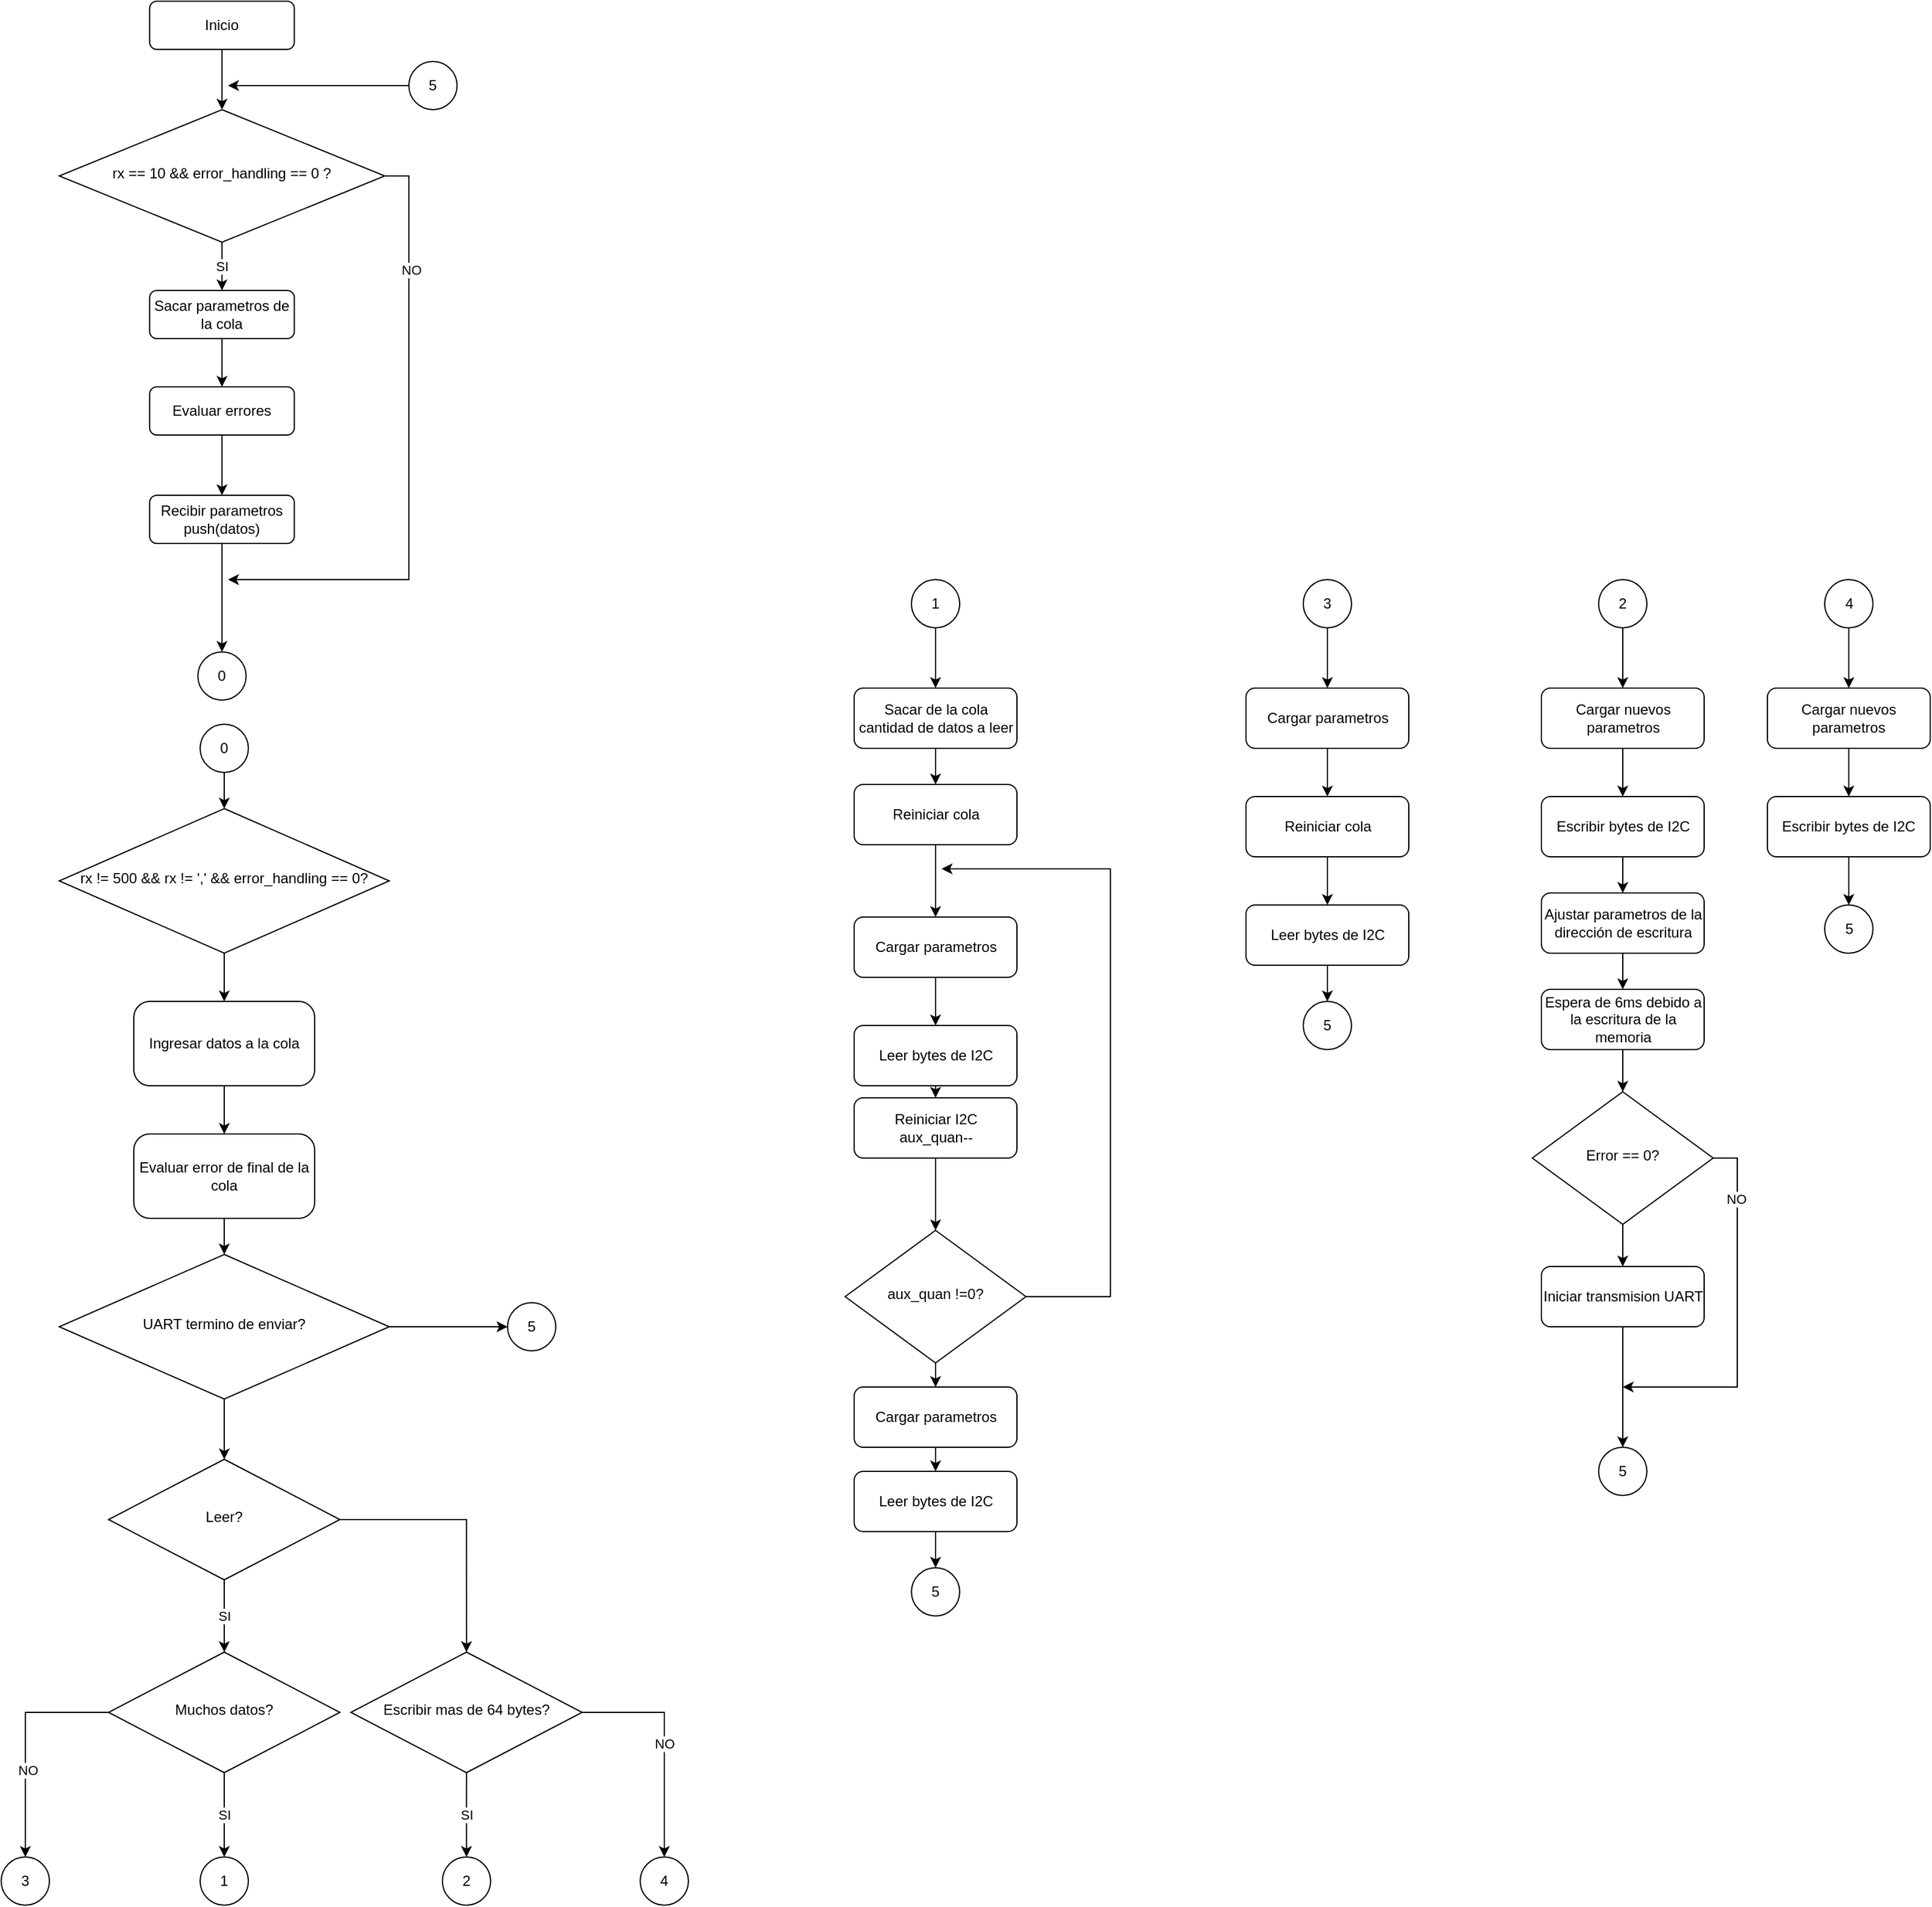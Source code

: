 <mxfile version="14.6.13" type="device"><diagram id="C5RBs43oDa-KdzZeNtuy" name="Page-1"><mxGraphModel dx="2129" dy="2085" grid="1" gridSize="10" guides="1" tooltips="1" connect="1" arrows="1" fold="1" page="1" pageScale="1" pageWidth="827" pageHeight="1169" math="0" shadow="0"><root><mxCell id="WIyWlLk6GJQsqaUBKTNV-0"/><mxCell id="WIyWlLk6GJQsqaUBKTNV-1" parent="WIyWlLk6GJQsqaUBKTNV-0"/><mxCell id="xtfOAQ1Qr5BxmO_fQXpl-72" style="edgeStyle=orthogonalEdgeStyle;rounded=0;orthogonalLoop=1;jettySize=auto;html=1;exitX=0.5;exitY=1;exitDx=0;exitDy=0;" parent="WIyWlLk6GJQsqaUBKTNV-1" source="WIyWlLk6GJQsqaUBKTNV-3" target="xtfOAQ1Qr5BxmO_fQXpl-70" edge="1"><mxGeometry relative="1" as="geometry"/></mxCell><mxCell id="WIyWlLk6GJQsqaUBKTNV-3" value="Inicio" style="rounded=1;whiteSpace=wrap;html=1;fontSize=12;glass=0;strokeWidth=1;shadow=0;" parent="WIyWlLk6GJQsqaUBKTNV-1" vertex="1"><mxGeometry x="163.13" y="-500" width="120" height="40" as="geometry"/></mxCell><mxCell id="xtfOAQ1Qr5BxmO_fQXpl-109" style="edgeStyle=orthogonalEdgeStyle;rounded=0;orthogonalLoop=1;jettySize=auto;html=1;exitX=0.5;exitY=1;exitDx=0;exitDy=0;" parent="WIyWlLk6GJQsqaUBKTNV-1" source="WIyWlLk6GJQsqaUBKTNV-6" edge="1"><mxGeometry relative="1" as="geometry"><mxPoint x="225.005" y="330.004" as="targetPoint"/></mxGeometry></mxCell><mxCell id="WIyWlLk6GJQsqaUBKTNV-6" value="rx != 500 &amp;amp;&amp;amp; rx != ',' &amp;amp;&amp;amp; error_handling == 0?" style="rhombus;whiteSpace=wrap;html=1;shadow=0;fontFamily=Helvetica;fontSize=12;align=center;strokeWidth=1;spacing=6;spacingTop=-4;" parent="WIyWlLk6GJQsqaUBKTNV-1" vertex="1"><mxGeometry x="88.13" y="170" width="273.75" height="120" as="geometry"/></mxCell><mxCell id="Mf2n40xtyY1LIlmmV6OC-1" style="edgeStyle=orthogonalEdgeStyle;rounded=0;orthogonalLoop=1;jettySize=auto;html=1;exitX=0.5;exitY=1;exitDx=0;exitDy=0;entryX=0.5;entryY=0;entryDx=0;entryDy=0;" edge="1" parent="WIyWlLk6GJQsqaUBKTNV-1" source="xtfOAQ1Qr5BxmO_fQXpl-0" target="Mf2n40xtyY1LIlmmV6OC-0"><mxGeometry relative="1" as="geometry"/></mxCell><mxCell id="xtfOAQ1Qr5BxmO_fQXpl-0" value="Sacar parametros de la cola" style="rounded=1;whiteSpace=wrap;html=1;fontSize=12;glass=0;strokeWidth=1;shadow=0;" parent="WIyWlLk6GJQsqaUBKTNV-1" vertex="1"><mxGeometry x="163.13" y="-260" width="120" height="40" as="geometry"/></mxCell><mxCell id="xtfOAQ1Qr5BxmO_fQXpl-73" value="SI" style="edgeStyle=orthogonalEdgeStyle;rounded=0;orthogonalLoop=1;jettySize=auto;html=1;exitX=0.5;exitY=1;exitDx=0;exitDy=0;entryX=0.5;entryY=0;entryDx=0;entryDy=0;" parent="WIyWlLk6GJQsqaUBKTNV-1" source="xtfOAQ1Qr5BxmO_fQXpl-70" target="xtfOAQ1Qr5BxmO_fQXpl-0" edge="1"><mxGeometry relative="1" as="geometry"/></mxCell><mxCell id="Mf2n40xtyY1LIlmmV6OC-3" style="edgeStyle=orthogonalEdgeStyle;rounded=0;orthogonalLoop=1;jettySize=auto;html=1;exitX=1;exitY=0.5;exitDx=0;exitDy=0;" edge="1" parent="WIyWlLk6GJQsqaUBKTNV-1" source="xtfOAQ1Qr5BxmO_fQXpl-70"><mxGeometry relative="1" as="geometry"><mxPoint x="228.13" y="-20" as="targetPoint"/><Array as="points"><mxPoint x="378.13" y="-355"/><mxPoint x="378.13" y="-20"/></Array></mxGeometry></mxCell><mxCell id="Mf2n40xtyY1LIlmmV6OC-10" value="NO" style="edgeLabel;html=1;align=center;verticalAlign=middle;resizable=0;points=[];" vertex="1" connectable="0" parent="Mf2n40xtyY1LIlmmV6OC-3"><mxGeometry x="-0.613" y="2" relative="1" as="geometry"><mxPoint as="offset"/></mxGeometry></mxCell><mxCell id="xtfOAQ1Qr5BxmO_fQXpl-70" value="rx == 10 &amp;amp;&amp;amp; error_handling == 0 ?" style="rhombus;whiteSpace=wrap;html=1;shadow=0;fontFamily=Helvetica;fontSize=12;align=center;strokeWidth=1;spacing=6;spacingTop=-4;" parent="WIyWlLk6GJQsqaUBKTNV-1" vertex="1"><mxGeometry x="88.13" y="-410" width="270" height="110" as="geometry"/></mxCell><mxCell id="xtfOAQ1Qr5BxmO_fQXpl-102" style="edgeStyle=orthogonalEdgeStyle;rounded=0;orthogonalLoop=1;jettySize=auto;html=1;exitX=0.5;exitY=1;exitDx=0;exitDy=0;entryX=0.5;entryY=0;entryDx=0;entryDy=0;" parent="WIyWlLk6GJQsqaUBKTNV-1" source="xtfOAQ1Qr5BxmO_fQXpl-101" target="Mf2n40xtyY1LIlmmV6OC-23" edge="1"><mxGeometry relative="1" as="geometry"><mxPoint x="815" y="100" as="targetPoint"/></mxGeometry></mxCell><mxCell id="xtfOAQ1Qr5BxmO_fQXpl-101" value="1" style="ellipse;whiteSpace=wrap;html=1;aspect=fixed;" parent="WIyWlLk6GJQsqaUBKTNV-1" vertex="1"><mxGeometry x="795" y="-20" width="40" height="40" as="geometry"/></mxCell><mxCell id="xtfOAQ1Qr5BxmO_fQXpl-114" value="5" style="ellipse;whiteSpace=wrap;html=1;aspect=fixed;" parent="WIyWlLk6GJQsqaUBKTNV-1" vertex="1"><mxGeometry x="795" y="800" width="40" height="40" as="geometry"/></mxCell><mxCell id="xtfOAQ1Qr5BxmO_fQXpl-131" style="edgeStyle=orthogonalEdgeStyle;rounded=0;orthogonalLoop=1;jettySize=auto;html=1;entryX=0.5;entryY=0;entryDx=0;entryDy=0;" parent="WIyWlLk6GJQsqaUBKTNV-1" source="xtfOAQ1Qr5BxmO_fQXpl-115" edge="1"><mxGeometry relative="1" as="geometry"><mxPoint x="1385" y="70" as="targetPoint"/></mxGeometry></mxCell><mxCell id="xtfOAQ1Qr5BxmO_fQXpl-115" value="2" style="ellipse;whiteSpace=wrap;html=1;aspect=fixed;" parent="WIyWlLk6GJQsqaUBKTNV-1" vertex="1"><mxGeometry x="1365" y="-20" width="40" height="40" as="geometry"/></mxCell><mxCell id="Mf2n40xtyY1LIlmmV6OC-96" style="edgeStyle=orthogonalEdgeStyle;rounded=0;orthogonalLoop=1;jettySize=auto;html=1;exitX=0.5;exitY=1;exitDx=0;exitDy=0;entryX=0.5;entryY=0;entryDx=0;entryDy=0;" edge="1" parent="WIyWlLk6GJQsqaUBKTNV-1" source="xtfOAQ1Qr5BxmO_fQXpl-126" target="Mf2n40xtyY1LIlmmV6OC-94"><mxGeometry relative="1" as="geometry"/></mxCell><mxCell id="xtfOAQ1Qr5BxmO_fQXpl-126" value="Recibir parametros&lt;br&gt;push(datos)" style="rounded=1;whiteSpace=wrap;html=1;fontSize=12;glass=0;strokeWidth=1;shadow=0;" parent="WIyWlLk6GJQsqaUBKTNV-1" vertex="1"><mxGeometry x="163.13" y="-90" width="120" height="40" as="geometry"/></mxCell><mxCell id="OBxxzQudCl43EeS0GUfb-0" value="1" style="ellipse;whiteSpace=wrap;html=1;aspect=fixed;" parent="WIyWlLk6GJQsqaUBKTNV-1" vertex="1"><mxGeometry x="205.01" y="1040" width="40" height="40" as="geometry"/></mxCell><mxCell id="Mf2n40xtyY1LIlmmV6OC-2" style="edgeStyle=orthogonalEdgeStyle;rounded=0;orthogonalLoop=1;jettySize=auto;html=1;exitX=0.5;exitY=1;exitDx=0;exitDy=0;entryX=0.5;entryY=0;entryDx=0;entryDy=0;" edge="1" parent="WIyWlLk6GJQsqaUBKTNV-1" source="Mf2n40xtyY1LIlmmV6OC-0" target="xtfOAQ1Qr5BxmO_fQXpl-126"><mxGeometry relative="1" as="geometry"/></mxCell><mxCell id="Mf2n40xtyY1LIlmmV6OC-0" value="Evaluar errores" style="rounded=1;whiteSpace=wrap;html=1;fontSize=12;glass=0;strokeWidth=1;shadow=0;" vertex="1" parent="WIyWlLk6GJQsqaUBKTNV-1"><mxGeometry x="163.13" y="-180" width="120" height="40" as="geometry"/></mxCell><mxCell id="Mf2n40xtyY1LIlmmV6OC-6" style="edgeStyle=orthogonalEdgeStyle;rounded=0;orthogonalLoop=1;jettySize=auto;html=1;exitX=0.5;exitY=1;exitDx=0;exitDy=0;entryX=0.5;entryY=0;entryDx=0;entryDy=0;" edge="1" parent="WIyWlLk6GJQsqaUBKTNV-1" source="Mf2n40xtyY1LIlmmV6OC-4" target="Mf2n40xtyY1LIlmmV6OC-5"><mxGeometry relative="1" as="geometry"/></mxCell><mxCell id="Mf2n40xtyY1LIlmmV6OC-4" value="Ingresar datos a la cola" style="rounded=1;whiteSpace=wrap;html=1;fontSize=12;glass=0;strokeWidth=1;shadow=0;arcSize=19;" vertex="1" parent="WIyWlLk6GJQsqaUBKTNV-1"><mxGeometry x="150.01" y="330" width="150" height="70" as="geometry"/></mxCell><mxCell id="Mf2n40xtyY1LIlmmV6OC-11" style="edgeStyle=orthogonalEdgeStyle;rounded=0;orthogonalLoop=1;jettySize=auto;html=1;exitX=0.5;exitY=1;exitDx=0;exitDy=0;entryX=0.5;entryY=0;entryDx=0;entryDy=0;" edge="1" parent="WIyWlLk6GJQsqaUBKTNV-1" source="Mf2n40xtyY1LIlmmV6OC-5" target="Mf2n40xtyY1LIlmmV6OC-7"><mxGeometry relative="1" as="geometry"/></mxCell><mxCell id="Mf2n40xtyY1LIlmmV6OC-5" value="Evaluar error de final de la cola" style="rounded=1;whiteSpace=wrap;html=1;fontSize=12;glass=0;strokeWidth=1;shadow=0;arcSize=19;" vertex="1" parent="WIyWlLk6GJQsqaUBKTNV-1"><mxGeometry x="150.01" y="440" width="150" height="70" as="geometry"/></mxCell><mxCell id="Mf2n40xtyY1LIlmmV6OC-14" style="edgeStyle=orthogonalEdgeStyle;rounded=0;orthogonalLoop=1;jettySize=auto;html=1;exitX=0.5;exitY=1;exitDx=0;exitDy=0;" edge="1" parent="WIyWlLk6GJQsqaUBKTNV-1" source="Mf2n40xtyY1LIlmmV6OC-7" target="Mf2n40xtyY1LIlmmV6OC-13"><mxGeometry relative="1" as="geometry"/></mxCell><mxCell id="Mf2n40xtyY1LIlmmV6OC-79" style="edgeStyle=orthogonalEdgeStyle;rounded=0;orthogonalLoop=1;jettySize=auto;html=1;exitX=1;exitY=0.5;exitDx=0;exitDy=0;" edge="1" parent="WIyWlLk6GJQsqaUBKTNV-1" source="Mf2n40xtyY1LIlmmV6OC-7"><mxGeometry relative="1" as="geometry"><mxPoint x="460" y="600" as="targetPoint"/></mxGeometry></mxCell><mxCell id="Mf2n40xtyY1LIlmmV6OC-7" value="UART termino de enviar?" style="rhombus;whiteSpace=wrap;html=1;shadow=0;fontFamily=Helvetica;fontSize=12;align=center;strokeWidth=1;spacing=6;spacingTop=-4;" vertex="1" parent="WIyWlLk6GJQsqaUBKTNV-1"><mxGeometry x="88.13" y="540" width="273.75" height="120" as="geometry"/></mxCell><mxCell id="Mf2n40xtyY1LIlmmV6OC-17" value="SI" style="edgeStyle=orthogonalEdgeStyle;rounded=0;orthogonalLoop=1;jettySize=auto;html=1;exitX=0.5;exitY=1;exitDx=0;exitDy=0;" edge="1" parent="WIyWlLk6GJQsqaUBKTNV-1" source="Mf2n40xtyY1LIlmmV6OC-13" target="Mf2n40xtyY1LIlmmV6OC-15"><mxGeometry relative="1" as="geometry"/></mxCell><mxCell id="Mf2n40xtyY1LIlmmV6OC-19" style="edgeStyle=orthogonalEdgeStyle;rounded=0;orthogonalLoop=1;jettySize=auto;html=1;exitX=1;exitY=0.5;exitDx=0;exitDy=0;entryX=0.5;entryY=0;entryDx=0;entryDy=0;" edge="1" parent="WIyWlLk6GJQsqaUBKTNV-1" source="Mf2n40xtyY1LIlmmV6OC-13" target="Mf2n40xtyY1LIlmmV6OC-20"><mxGeometry relative="1" as="geometry"><mxPoint x="440" y="880" as="targetPoint"/></mxGeometry></mxCell><mxCell id="Mf2n40xtyY1LIlmmV6OC-13" value="Leer?" style="rhombus;whiteSpace=wrap;html=1;shadow=0;fontFamily=Helvetica;fontSize=12;align=center;strokeWidth=1;spacing=6;spacingTop=-4;" vertex="1" parent="WIyWlLk6GJQsqaUBKTNV-1"><mxGeometry x="129.06" y="710" width="191.87" height="100" as="geometry"/></mxCell><mxCell id="Mf2n40xtyY1LIlmmV6OC-18" value="SI" style="edgeStyle=orthogonalEdgeStyle;rounded=0;orthogonalLoop=1;jettySize=auto;html=1;exitX=0.5;exitY=1;exitDx=0;exitDy=0;" edge="1" parent="WIyWlLk6GJQsqaUBKTNV-1" source="Mf2n40xtyY1LIlmmV6OC-15" target="OBxxzQudCl43EeS0GUfb-0"><mxGeometry relative="1" as="geometry"><Array as="points"><mxPoint x="225" y="990"/><mxPoint x="225" y="990"/></Array></mxGeometry></mxCell><mxCell id="Mf2n40xtyY1LIlmmV6OC-46" style="edgeStyle=orthogonalEdgeStyle;rounded=0;orthogonalLoop=1;jettySize=auto;html=1;exitX=0;exitY=0.5;exitDx=0;exitDy=0;entryX=0.5;entryY=0;entryDx=0;entryDy=0;" edge="1" parent="WIyWlLk6GJQsqaUBKTNV-1" source="Mf2n40xtyY1LIlmmV6OC-15" target="Mf2n40xtyY1LIlmmV6OC-47"><mxGeometry relative="1" as="geometry"><mxPoint x="60.0" y="1000" as="targetPoint"/></mxGeometry></mxCell><mxCell id="Mf2n40xtyY1LIlmmV6OC-64" value="NO" style="edgeLabel;html=1;align=center;verticalAlign=middle;resizable=0;points=[];" vertex="1" connectable="0" parent="Mf2n40xtyY1LIlmmV6OC-46"><mxGeometry x="0.235" y="2" relative="1" as="geometry"><mxPoint as="offset"/></mxGeometry></mxCell><mxCell id="Mf2n40xtyY1LIlmmV6OC-15" value="Muchos datos?" style="rhombus;whiteSpace=wrap;html=1;shadow=0;fontFamily=Helvetica;fontSize=12;align=center;strokeWidth=1;spacing=6;spacingTop=-4;" vertex="1" parent="WIyWlLk6GJQsqaUBKTNV-1"><mxGeometry x="129.06" y="870" width="191.87" height="100" as="geometry"/></mxCell><mxCell id="Mf2n40xtyY1LIlmmV6OC-22" value="SI" style="edgeStyle=orthogonalEdgeStyle;rounded=0;orthogonalLoop=1;jettySize=auto;html=1;exitX=0.5;exitY=1;exitDx=0;exitDy=0;entryX=0.5;entryY=0;entryDx=0;entryDy=0;" edge="1" parent="WIyWlLk6GJQsqaUBKTNV-1" source="Mf2n40xtyY1LIlmmV6OC-20" target="Mf2n40xtyY1LIlmmV6OC-21"><mxGeometry relative="1" as="geometry"><Array as="points"><mxPoint x="426" y="990"/><mxPoint x="426" y="990"/></Array></mxGeometry></mxCell><mxCell id="Mf2n40xtyY1LIlmmV6OC-48" value="NO" style="edgeStyle=orthogonalEdgeStyle;rounded=0;orthogonalLoop=1;jettySize=auto;html=1;exitX=1;exitY=0.5;exitDx=0;exitDy=0;entryX=0.5;entryY=0;entryDx=0;entryDy=0;" edge="1" parent="WIyWlLk6GJQsqaUBKTNV-1" source="Mf2n40xtyY1LIlmmV6OC-20" target="Mf2n40xtyY1LIlmmV6OC-49"><mxGeometry relative="1" as="geometry"><mxPoint x="590" y="1000" as="targetPoint"/></mxGeometry></mxCell><mxCell id="Mf2n40xtyY1LIlmmV6OC-20" value="Escribir mas de 64 bytes?" style="rhombus;whiteSpace=wrap;html=1;shadow=0;fontFamily=Helvetica;fontSize=12;align=center;strokeWidth=1;spacing=6;spacingTop=-4;" vertex="1" parent="WIyWlLk6GJQsqaUBKTNV-1"><mxGeometry x="330" y="870" width="191.87" height="100" as="geometry"/></mxCell><mxCell id="Mf2n40xtyY1LIlmmV6OC-21" value="2" style="ellipse;whiteSpace=wrap;html=1;aspect=fixed;" vertex="1" parent="WIyWlLk6GJQsqaUBKTNV-1"><mxGeometry x="405.93" y="1040" width="40" height="40" as="geometry"/></mxCell><mxCell id="Mf2n40xtyY1LIlmmV6OC-26" style="edgeStyle=orthogonalEdgeStyle;rounded=0;orthogonalLoop=1;jettySize=auto;html=1;exitX=0.5;exitY=1;exitDx=0;exitDy=0;entryX=0.5;entryY=0;entryDx=0;entryDy=0;" edge="1" parent="WIyWlLk6GJQsqaUBKTNV-1" source="Mf2n40xtyY1LIlmmV6OC-23" target="Mf2n40xtyY1LIlmmV6OC-25"><mxGeometry relative="1" as="geometry"/></mxCell><mxCell id="Mf2n40xtyY1LIlmmV6OC-23" value="Sacar de la cola cantidad de datos a leer" style="rounded=1;whiteSpace=wrap;html=1;" vertex="1" parent="WIyWlLk6GJQsqaUBKTNV-1"><mxGeometry x="747.5" y="70" width="135" height="50" as="geometry"/></mxCell><mxCell id="Mf2n40xtyY1LIlmmV6OC-33" style="edgeStyle=orthogonalEdgeStyle;rounded=0;orthogonalLoop=1;jettySize=auto;html=1;exitX=0.5;exitY=1;exitDx=0;exitDy=0;entryX=0.5;entryY=0;entryDx=0;entryDy=0;" edge="1" parent="WIyWlLk6GJQsqaUBKTNV-1" source="Mf2n40xtyY1LIlmmV6OC-25" target="Mf2n40xtyY1LIlmmV6OC-30"><mxGeometry relative="1" as="geometry"/></mxCell><mxCell id="Mf2n40xtyY1LIlmmV6OC-25" value="Reiniciar cola" style="rounded=1;whiteSpace=wrap;html=1;" vertex="1" parent="WIyWlLk6GJQsqaUBKTNV-1"><mxGeometry x="747.5" y="150" width="135" height="50" as="geometry"/></mxCell><mxCell id="Mf2n40xtyY1LIlmmV6OC-38" style="edgeStyle=orthogonalEdgeStyle;rounded=0;orthogonalLoop=1;jettySize=auto;html=1;exitX=1;exitY=0.5;exitDx=0;exitDy=0;" edge="1" parent="WIyWlLk6GJQsqaUBKTNV-1" source="Mf2n40xtyY1LIlmmV6OC-27"><mxGeometry relative="1" as="geometry"><mxPoint x="820" y="220" as="targetPoint"/><Array as="points"><mxPoint x="960" y="575"/><mxPoint x="960" y="220"/></Array></mxGeometry></mxCell><mxCell id="Mf2n40xtyY1LIlmmV6OC-99" style="edgeStyle=orthogonalEdgeStyle;rounded=0;orthogonalLoop=1;jettySize=auto;html=1;exitX=0.5;exitY=1;exitDx=0;exitDy=0;" edge="1" parent="WIyWlLk6GJQsqaUBKTNV-1" source="Mf2n40xtyY1LIlmmV6OC-27" target="Mf2n40xtyY1LIlmmV6OC-41"><mxGeometry relative="1" as="geometry"/></mxCell><mxCell id="Mf2n40xtyY1LIlmmV6OC-27" value="aux_quan !=0?" style="rhombus;whiteSpace=wrap;html=1;shadow=0;fontFamily=Helvetica;fontSize=12;align=center;strokeWidth=1;spacing=6;spacingTop=-4;" vertex="1" parent="WIyWlLk6GJQsqaUBKTNV-1"><mxGeometry x="740" y="520" width="150" height="110" as="geometry"/></mxCell><mxCell id="Mf2n40xtyY1LIlmmV6OC-32" style="edgeStyle=orthogonalEdgeStyle;rounded=0;orthogonalLoop=1;jettySize=auto;html=1;exitX=0.5;exitY=1;exitDx=0;exitDy=0;entryX=0.5;entryY=0;entryDx=0;entryDy=0;" edge="1" parent="WIyWlLk6GJQsqaUBKTNV-1" source="Mf2n40xtyY1LIlmmV6OC-30" target="Mf2n40xtyY1LIlmmV6OC-31"><mxGeometry relative="1" as="geometry"/></mxCell><mxCell id="Mf2n40xtyY1LIlmmV6OC-30" value="Cargar parametros" style="rounded=1;whiteSpace=wrap;html=1;" vertex="1" parent="WIyWlLk6GJQsqaUBKTNV-1"><mxGeometry x="747.5" y="260" width="135" height="50" as="geometry"/></mxCell><mxCell id="Mf2n40xtyY1LIlmmV6OC-36" style="edgeStyle=orthogonalEdgeStyle;rounded=0;orthogonalLoop=1;jettySize=auto;html=1;exitX=0.5;exitY=1;exitDx=0;exitDy=0;entryX=0.5;entryY=0;entryDx=0;entryDy=0;" edge="1" parent="WIyWlLk6GJQsqaUBKTNV-1" source="Mf2n40xtyY1LIlmmV6OC-31" target="Mf2n40xtyY1LIlmmV6OC-35"><mxGeometry relative="1" as="geometry"/></mxCell><mxCell id="Mf2n40xtyY1LIlmmV6OC-31" value="Leer bytes de I2C" style="rounded=1;whiteSpace=wrap;html=1;" vertex="1" parent="WIyWlLk6GJQsqaUBKTNV-1"><mxGeometry x="747.5" y="350" width="135" height="50" as="geometry"/></mxCell><mxCell id="Mf2n40xtyY1LIlmmV6OC-37" style="edgeStyle=orthogonalEdgeStyle;rounded=0;orthogonalLoop=1;jettySize=auto;html=1;exitX=0.5;exitY=1;exitDx=0;exitDy=0;entryX=0.5;entryY=0;entryDx=0;entryDy=0;" edge="1" parent="WIyWlLk6GJQsqaUBKTNV-1" source="Mf2n40xtyY1LIlmmV6OC-35" target="Mf2n40xtyY1LIlmmV6OC-27"><mxGeometry relative="1" as="geometry"/></mxCell><mxCell id="Mf2n40xtyY1LIlmmV6OC-35" value="Reiniciar I2C&lt;br&gt;aux_quan--" style="rounded=1;whiteSpace=wrap;html=1;" vertex="1" parent="WIyWlLk6GJQsqaUBKTNV-1"><mxGeometry x="747.5" y="410" width="135" height="50" as="geometry"/></mxCell><mxCell id="Mf2n40xtyY1LIlmmV6OC-44" style="edgeStyle=orthogonalEdgeStyle;rounded=0;orthogonalLoop=1;jettySize=auto;html=1;exitX=0.5;exitY=1;exitDx=0;exitDy=0;entryX=0.5;entryY=0;entryDx=0;entryDy=0;" edge="1" parent="WIyWlLk6GJQsqaUBKTNV-1" source="Mf2n40xtyY1LIlmmV6OC-41" target="Mf2n40xtyY1LIlmmV6OC-42"><mxGeometry relative="1" as="geometry"/></mxCell><mxCell id="Mf2n40xtyY1LIlmmV6OC-41" value="Cargar parametros" style="rounded=1;whiteSpace=wrap;html=1;" vertex="1" parent="WIyWlLk6GJQsqaUBKTNV-1"><mxGeometry x="747.5" y="650" width="135" height="50" as="geometry"/></mxCell><mxCell id="Mf2n40xtyY1LIlmmV6OC-45" style="edgeStyle=orthogonalEdgeStyle;rounded=0;orthogonalLoop=1;jettySize=auto;html=1;exitX=0.5;exitY=1;exitDx=0;exitDy=0;entryX=0.5;entryY=0;entryDx=0;entryDy=0;" edge="1" parent="WIyWlLk6GJQsqaUBKTNV-1" source="Mf2n40xtyY1LIlmmV6OC-42" target="xtfOAQ1Qr5BxmO_fQXpl-114"><mxGeometry relative="1" as="geometry"/></mxCell><mxCell id="Mf2n40xtyY1LIlmmV6OC-42" value="Leer bytes de I2C" style="rounded=1;whiteSpace=wrap;html=1;" vertex="1" parent="WIyWlLk6GJQsqaUBKTNV-1"><mxGeometry x="747.5" y="720" width="135" height="50" as="geometry"/></mxCell><mxCell id="Mf2n40xtyY1LIlmmV6OC-47" value="3" style="ellipse;whiteSpace=wrap;html=1;aspect=fixed;" vertex="1" parent="WIyWlLk6GJQsqaUBKTNV-1"><mxGeometry x="40" y="1040" width="40" height="40" as="geometry"/></mxCell><mxCell id="Mf2n40xtyY1LIlmmV6OC-49" value="4" style="ellipse;whiteSpace=wrap;html=1;aspect=fixed;" vertex="1" parent="WIyWlLk6GJQsqaUBKTNV-1"><mxGeometry x="570" y="1040" width="40" height="40" as="geometry"/></mxCell><mxCell id="Mf2n40xtyY1LIlmmV6OC-53" style="edgeStyle=orthogonalEdgeStyle;rounded=0;orthogonalLoop=1;jettySize=auto;html=1;exitX=0.5;exitY=1;exitDx=0;exitDy=0;" edge="1" parent="WIyWlLk6GJQsqaUBKTNV-1" source="Mf2n40xtyY1LIlmmV6OC-51" target="Mf2n40xtyY1LIlmmV6OC-52"><mxGeometry relative="1" as="geometry"/></mxCell><mxCell id="Mf2n40xtyY1LIlmmV6OC-51" value="Cargar nuevos parametros" style="rounded=1;whiteSpace=wrap;html=1;" vertex="1" parent="WIyWlLk6GJQsqaUBKTNV-1"><mxGeometry x="1317.5" y="70" width="135" height="50" as="geometry"/></mxCell><mxCell id="Mf2n40xtyY1LIlmmV6OC-55" style="edgeStyle=orthogonalEdgeStyle;rounded=0;orthogonalLoop=1;jettySize=auto;html=1;exitX=0.5;exitY=1;exitDx=0;exitDy=0;entryX=0.5;entryY=0;entryDx=0;entryDy=0;" edge="1" parent="WIyWlLk6GJQsqaUBKTNV-1" source="Mf2n40xtyY1LIlmmV6OC-52" target="Mf2n40xtyY1LIlmmV6OC-54"><mxGeometry relative="1" as="geometry"/></mxCell><mxCell id="Mf2n40xtyY1LIlmmV6OC-52" value="Escribir bytes de I2C" style="rounded=1;whiteSpace=wrap;html=1;" vertex="1" parent="WIyWlLk6GJQsqaUBKTNV-1"><mxGeometry x="1317.5" y="160" width="135" height="50" as="geometry"/></mxCell><mxCell id="Mf2n40xtyY1LIlmmV6OC-57" style="edgeStyle=orthogonalEdgeStyle;rounded=0;orthogonalLoop=1;jettySize=auto;html=1;exitX=0.5;exitY=1;exitDx=0;exitDy=0;entryX=0.5;entryY=0;entryDx=0;entryDy=0;" edge="1" parent="WIyWlLk6GJQsqaUBKTNV-1" source="Mf2n40xtyY1LIlmmV6OC-54" target="Mf2n40xtyY1LIlmmV6OC-56"><mxGeometry relative="1" as="geometry"/></mxCell><mxCell id="Mf2n40xtyY1LIlmmV6OC-54" value="Ajustar parametros de la dirección de escritura" style="rounded=1;whiteSpace=wrap;html=1;" vertex="1" parent="WIyWlLk6GJQsqaUBKTNV-1"><mxGeometry x="1317.5" y="240" width="135" height="50" as="geometry"/></mxCell><mxCell id="Mf2n40xtyY1LIlmmV6OC-67" style="edgeStyle=orthogonalEdgeStyle;rounded=0;orthogonalLoop=1;jettySize=auto;html=1;entryX=0.5;entryY=0;entryDx=0;entryDy=0;" edge="1" parent="WIyWlLk6GJQsqaUBKTNV-1" source="Mf2n40xtyY1LIlmmV6OC-56" target="Mf2n40xtyY1LIlmmV6OC-68"><mxGeometry relative="1" as="geometry"><mxPoint x="1375" y="440" as="targetPoint"/></mxGeometry></mxCell><mxCell id="Mf2n40xtyY1LIlmmV6OC-56" value="Espera de 6ms debido a la escritura de la memoria" style="rounded=1;whiteSpace=wrap;html=1;" vertex="1" parent="WIyWlLk6GJQsqaUBKTNV-1"><mxGeometry x="1317.5" y="320" width="135" height="50" as="geometry"/></mxCell><mxCell id="Mf2n40xtyY1LIlmmV6OC-83" style="edgeStyle=orthogonalEdgeStyle;rounded=0;orthogonalLoop=1;jettySize=auto;html=1;exitX=0.5;exitY=1;exitDx=0;exitDy=0;entryX=0.5;entryY=0;entryDx=0;entryDy=0;" edge="1" parent="WIyWlLk6GJQsqaUBKTNV-1" source="Mf2n40xtyY1LIlmmV6OC-58" target="Mf2n40xtyY1LIlmmV6OC-82"><mxGeometry relative="1" as="geometry"/></mxCell><mxCell id="Mf2n40xtyY1LIlmmV6OC-58" value="Escribir bytes de I2C" style="rounded=1;whiteSpace=wrap;html=1;" vertex="1" parent="WIyWlLk6GJQsqaUBKTNV-1"><mxGeometry x="1505" y="160" width="135" height="50" as="geometry"/></mxCell><mxCell id="Mf2n40xtyY1LIlmmV6OC-76" style="edgeStyle=orthogonalEdgeStyle;rounded=0;orthogonalLoop=1;jettySize=auto;html=1;exitX=0.5;exitY=1;exitDx=0;exitDy=0;entryX=0.5;entryY=0;entryDx=0;entryDy=0;" edge="1" parent="WIyWlLk6GJQsqaUBKTNV-1" source="Mf2n40xtyY1LIlmmV6OC-59" target="Mf2n40xtyY1LIlmmV6OC-58"><mxGeometry relative="1" as="geometry"/></mxCell><mxCell id="Mf2n40xtyY1LIlmmV6OC-59" value="Cargar nuevos parametros" style="rounded=1;whiteSpace=wrap;html=1;" vertex="1" parent="WIyWlLk6GJQsqaUBKTNV-1"><mxGeometry x="1505" y="70" width="135" height="50" as="geometry"/></mxCell><mxCell id="Mf2n40xtyY1LIlmmV6OC-69" style="edgeStyle=orthogonalEdgeStyle;rounded=0;orthogonalLoop=1;jettySize=auto;html=1;exitX=0.5;exitY=1;exitDx=0;exitDy=0;" edge="1" parent="WIyWlLk6GJQsqaUBKTNV-1" source="Mf2n40xtyY1LIlmmV6OC-68"><mxGeometry relative="1" as="geometry"><mxPoint x="1385" y="550" as="targetPoint"/></mxGeometry></mxCell><mxCell id="Mf2n40xtyY1LIlmmV6OC-71" style="edgeStyle=orthogonalEdgeStyle;rounded=0;orthogonalLoop=1;jettySize=auto;html=1;exitX=1;exitY=0.5;exitDx=0;exitDy=0;" edge="1" parent="WIyWlLk6GJQsqaUBKTNV-1" source="Mf2n40xtyY1LIlmmV6OC-68"><mxGeometry relative="1" as="geometry"><mxPoint x="1385" y="650" as="targetPoint"/><Array as="points"><mxPoint x="1480" y="460"/><mxPoint x="1480" y="650"/></Array></mxGeometry></mxCell><mxCell id="Mf2n40xtyY1LIlmmV6OC-73" value="NO" style="edgeLabel;html=1;align=center;verticalAlign=middle;resizable=0;points=[];" vertex="1" connectable="0" parent="Mf2n40xtyY1LIlmmV6OC-71"><mxGeometry x="-0.645" y="-1" relative="1" as="geometry"><mxPoint as="offset"/></mxGeometry></mxCell><mxCell id="Mf2n40xtyY1LIlmmV6OC-68" value="Error == 0?" style="rhombus;whiteSpace=wrap;html=1;shadow=0;fontFamily=Helvetica;fontSize=12;align=center;strokeWidth=1;spacing=6;spacingTop=-4;" vertex="1" parent="WIyWlLk6GJQsqaUBKTNV-1"><mxGeometry x="1310" y="405" width="150" height="110" as="geometry"/></mxCell><mxCell id="Mf2n40xtyY1LIlmmV6OC-72" style="edgeStyle=orthogonalEdgeStyle;rounded=0;orthogonalLoop=1;jettySize=auto;html=1;exitX=0.5;exitY=1;exitDx=0;exitDy=0;entryX=0.5;entryY=0;entryDx=0;entryDy=0;" edge="1" parent="WIyWlLk6GJQsqaUBKTNV-1" source="Mf2n40xtyY1LIlmmV6OC-70" target="Mf2n40xtyY1LIlmmV6OC-81"><mxGeometry relative="1" as="geometry"><mxPoint x="1385" y="680" as="targetPoint"/></mxGeometry></mxCell><mxCell id="Mf2n40xtyY1LIlmmV6OC-70" value="Iniciar transmision UART" style="rounded=1;whiteSpace=wrap;html=1;" vertex="1" parent="WIyWlLk6GJQsqaUBKTNV-1"><mxGeometry x="1317.5" y="550" width="135" height="50" as="geometry"/></mxCell><mxCell id="Mf2n40xtyY1LIlmmV6OC-75" style="edgeStyle=orthogonalEdgeStyle;rounded=0;orthogonalLoop=1;jettySize=auto;html=1;exitX=0.5;exitY=1;exitDx=0;exitDy=0;entryX=0.5;entryY=0;entryDx=0;entryDy=0;" edge="1" parent="WIyWlLk6GJQsqaUBKTNV-1" source="Mf2n40xtyY1LIlmmV6OC-74" target="Mf2n40xtyY1LIlmmV6OC-59"><mxGeometry relative="1" as="geometry"/></mxCell><mxCell id="Mf2n40xtyY1LIlmmV6OC-74" value="4" style="ellipse;whiteSpace=wrap;html=1;aspect=fixed;" vertex="1" parent="WIyWlLk6GJQsqaUBKTNV-1"><mxGeometry x="1552.5" y="-20" width="40" height="40" as="geometry"/></mxCell><mxCell id="Mf2n40xtyY1LIlmmV6OC-78" style="edgeStyle=orthogonalEdgeStyle;rounded=0;orthogonalLoop=1;jettySize=auto;html=1;exitX=0;exitY=0.5;exitDx=0;exitDy=0;" edge="1" parent="WIyWlLk6GJQsqaUBKTNV-1" source="Mf2n40xtyY1LIlmmV6OC-77"><mxGeometry relative="1" as="geometry"><mxPoint x="228.13" y="-430" as="targetPoint"/></mxGeometry></mxCell><mxCell id="Mf2n40xtyY1LIlmmV6OC-77" value="5" style="ellipse;whiteSpace=wrap;html=1;aspect=fixed;" vertex="1" parent="WIyWlLk6GJQsqaUBKTNV-1"><mxGeometry x="378.13" y="-450" width="40" height="40" as="geometry"/></mxCell><mxCell id="Mf2n40xtyY1LIlmmV6OC-80" value="5" style="ellipse;whiteSpace=wrap;html=1;aspect=fixed;" vertex="1" parent="WIyWlLk6GJQsqaUBKTNV-1"><mxGeometry x="460" y="580" width="40" height="40" as="geometry"/></mxCell><mxCell id="Mf2n40xtyY1LIlmmV6OC-81" value="5" style="ellipse;whiteSpace=wrap;html=1;aspect=fixed;" vertex="1" parent="WIyWlLk6GJQsqaUBKTNV-1"><mxGeometry x="1365" y="700" width="40" height="40" as="geometry"/></mxCell><mxCell id="Mf2n40xtyY1LIlmmV6OC-82" value="5" style="ellipse;whiteSpace=wrap;html=1;aspect=fixed;" vertex="1" parent="WIyWlLk6GJQsqaUBKTNV-1"><mxGeometry x="1552.5" y="250" width="40" height="40" as="geometry"/></mxCell><mxCell id="Mf2n40xtyY1LIlmmV6OC-86" style="edgeStyle=orthogonalEdgeStyle;rounded=0;orthogonalLoop=1;jettySize=auto;html=1;exitX=0.5;exitY=1;exitDx=0;exitDy=0;entryX=0.5;entryY=0;entryDx=0;entryDy=0;" edge="1" parent="WIyWlLk6GJQsqaUBKTNV-1" source="Mf2n40xtyY1LIlmmV6OC-84" target="Mf2n40xtyY1LIlmmV6OC-85"><mxGeometry relative="1" as="geometry"/></mxCell><mxCell id="Mf2n40xtyY1LIlmmV6OC-84" value="3" style="ellipse;whiteSpace=wrap;html=1;aspect=fixed;" vertex="1" parent="WIyWlLk6GJQsqaUBKTNV-1"><mxGeometry x="1120" y="-20" width="40" height="40" as="geometry"/></mxCell><mxCell id="Mf2n40xtyY1LIlmmV6OC-90" style="edgeStyle=orthogonalEdgeStyle;rounded=0;orthogonalLoop=1;jettySize=auto;html=1;exitX=0.5;exitY=1;exitDx=0;exitDy=0;entryX=0.5;entryY=0;entryDx=0;entryDy=0;" edge="1" parent="WIyWlLk6GJQsqaUBKTNV-1" source="Mf2n40xtyY1LIlmmV6OC-85" target="Mf2n40xtyY1LIlmmV6OC-89"><mxGeometry relative="1" as="geometry"/></mxCell><mxCell id="Mf2n40xtyY1LIlmmV6OC-85" value="Cargar parametros" style="rounded=1;whiteSpace=wrap;html=1;" vertex="1" parent="WIyWlLk6GJQsqaUBKTNV-1"><mxGeometry x="1072.5" y="70" width="135" height="50" as="geometry"/></mxCell><mxCell id="Mf2n40xtyY1LIlmmV6OC-93" style="edgeStyle=orthogonalEdgeStyle;rounded=0;orthogonalLoop=1;jettySize=auto;html=1;exitX=0.5;exitY=1;exitDx=0;exitDy=0;entryX=0.5;entryY=0;entryDx=0;entryDy=0;" edge="1" parent="WIyWlLk6GJQsqaUBKTNV-1" source="Mf2n40xtyY1LIlmmV6OC-87" target="Mf2n40xtyY1LIlmmV6OC-92"><mxGeometry relative="1" as="geometry"/></mxCell><mxCell id="Mf2n40xtyY1LIlmmV6OC-87" value="Leer bytes de I2C" style="rounded=1;whiteSpace=wrap;html=1;" vertex="1" parent="WIyWlLk6GJQsqaUBKTNV-1"><mxGeometry x="1072.5" y="250" width="135" height="50" as="geometry"/></mxCell><mxCell id="Mf2n40xtyY1LIlmmV6OC-91" style="edgeStyle=orthogonalEdgeStyle;rounded=0;orthogonalLoop=1;jettySize=auto;html=1;exitX=0.5;exitY=1;exitDx=0;exitDy=0;entryX=0.5;entryY=0;entryDx=0;entryDy=0;" edge="1" parent="WIyWlLk6GJQsqaUBKTNV-1" source="Mf2n40xtyY1LIlmmV6OC-89" target="Mf2n40xtyY1LIlmmV6OC-87"><mxGeometry relative="1" as="geometry"/></mxCell><mxCell id="Mf2n40xtyY1LIlmmV6OC-89" value="Reiniciar cola" style="rounded=1;whiteSpace=wrap;html=1;" vertex="1" parent="WIyWlLk6GJQsqaUBKTNV-1"><mxGeometry x="1072.5" y="160" width="135" height="50" as="geometry"/></mxCell><mxCell id="Mf2n40xtyY1LIlmmV6OC-92" value="5" style="ellipse;whiteSpace=wrap;html=1;aspect=fixed;" vertex="1" parent="WIyWlLk6GJQsqaUBKTNV-1"><mxGeometry x="1120" y="330" width="40" height="40" as="geometry"/></mxCell><mxCell id="Mf2n40xtyY1LIlmmV6OC-94" value="0" style="ellipse;whiteSpace=wrap;html=1;aspect=fixed;" vertex="1" parent="WIyWlLk6GJQsqaUBKTNV-1"><mxGeometry x="203.13" y="40" width="40" height="40" as="geometry"/></mxCell><mxCell id="Mf2n40xtyY1LIlmmV6OC-98" style="edgeStyle=orthogonalEdgeStyle;rounded=0;orthogonalLoop=1;jettySize=auto;html=1;exitX=0.5;exitY=1;exitDx=0;exitDy=0;entryX=0.5;entryY=0;entryDx=0;entryDy=0;" edge="1" parent="WIyWlLk6GJQsqaUBKTNV-1" source="Mf2n40xtyY1LIlmmV6OC-97" target="WIyWlLk6GJQsqaUBKTNV-6"><mxGeometry relative="1" as="geometry"/></mxCell><mxCell id="Mf2n40xtyY1LIlmmV6OC-97" value="0" style="ellipse;whiteSpace=wrap;html=1;aspect=fixed;" vertex="1" parent="WIyWlLk6GJQsqaUBKTNV-1"><mxGeometry x="205.01" y="100" width="40" height="40" as="geometry"/></mxCell></root></mxGraphModel></diagram></mxfile>